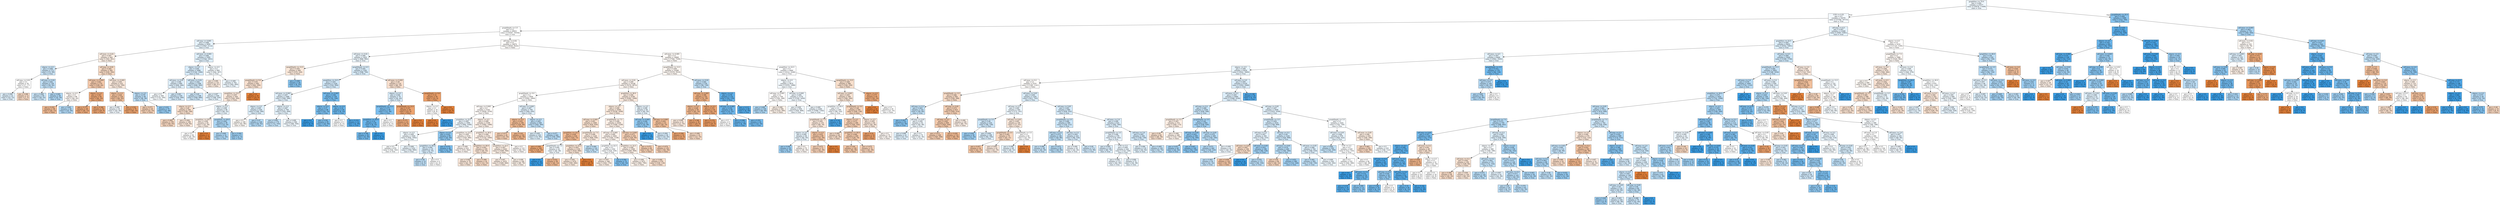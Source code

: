 digraph Tree {
node [shape=box, style="filled", color="black"] ;
0 [label="graphSize <= 75.0\ngini = 0.499\nsamples = 33577\nvalue = [16078, 17499]\nclass = True", fillcolor="#eff7fd"] ;
1 [label="CCR <= 0.55\ngini = 0.5\nsamples = 32479\nvalue = [15764, 16715]\nclass = True", fillcolor="#f4f9fe"] ;
0 -> 1 [labeldistance=2.5, labelangle=45, headlabel="True"] ;
2 [label="graphDepth <= 3.5\ngini = 0.5\nsamples = 20631\nvalue = [10297, 10334]\nclass = True", fillcolor="#feffff"] ;
1 -> 2 ;
3 [label="sdComp <= 0.065\ngini = 0.498\nsamples = 3959\nvalue = [1847, 2112]\nclass = True", fillcolor="#e6f3fc"] ;
2 -> 3 ;
4 [label="sdComm <= 0.02\ngini = 0.497\nsamples = 564\nvalue = [303, 261]\nclass = False", fillcolor="#fbeee4"] ;
3 -> 4 ;
5 [label="nbproc <= 4.5\ngini = 0.489\nsamples = 172\nvalue = [73, 99]\nclass = True", fillcolor="#cbe5f8"] ;
4 -> 5 ;
6 [label="sdComp <= 0.02\ngini = 0.5\nsamples = 34\nvalue = [17, 17]\nclass = False", fillcolor="#ffffff"] ;
5 -> 6 ;
7 [label="gini = 0.496\nsamples = 22\nvalue = [10, 12]\nclass = True", fillcolor="#deeffb"] ;
6 -> 7 ;
8 [label="gini = 0.486\nsamples = 12\nvalue = [7, 5]\nclass = False", fillcolor="#f8dbc6"] ;
6 -> 8 ;
9 [label="sdComp <= 0.02\ngini = 0.482\nsamples = 138\nvalue = [56, 82]\nclass = True", fillcolor="#c0e0f7"] ;
5 -> 9 ;
10 [label="gini = 0.488\nsamples = 90\nvalue = [38, 52]\nclass = True", fillcolor="#cae5f8"] ;
9 -> 10 ;
11 [label="gini = 0.469\nsamples = 48\nvalue = [18, 30]\nclass = True", fillcolor="#b0d8f5"] ;
9 -> 11 ;
12 [label="sdComp <= 0.02\ngini = 0.485\nsamples = 392\nvalue = [230, 162]\nclass = False", fillcolor="#f7dac4"] ;
4 -> 12 ;
13 [label="sdComm <= 0.065\ngini = 0.463\nsamples = 170\nvalue = [108, 62]\nclass = False", fillcolor="#f4c9ab"] ;
12 -> 13 ;
14 [label="nbproc <= 4.5\ngini = 0.5\nsamples = 86\nvalue = [44, 42]\nclass = False", fillcolor="#fef9f6"] ;
13 -> 14 ;
15 [label="gini = 0.432\nsamples = 38\nvalue = [26, 12]\nclass = False", fillcolor="#f1bb94"] ;
14 -> 15 ;
16 [label="gini = 0.469\nsamples = 48\nvalue = [18, 30]\nclass = True", fillcolor="#b0d8f5"] ;
14 -> 16 ;
17 [label="nbproc <= 4.5\ngini = 0.363\nsamples = 84\nvalue = [64, 20]\nclass = False", fillcolor="#eda877"] ;
13 -> 17 ;
18 [label="gini = 0.375\nsamples = 48\nvalue = [36, 12]\nclass = False", fillcolor="#eeab7b"] ;
17 -> 18 ;
19 [label="gini = 0.346\nsamples = 36\nvalue = [28, 8]\nclass = False", fillcolor="#eca572"] ;
17 -> 19 ;
20 [label="sdComm <= 0.065\ngini = 0.495\nsamples = 222\nvalue = [122, 100]\nclass = False", fillcolor="#fae8db"] ;
12 -> 20 ;
21 [label="nbproc <= 4.5\ngini = 0.444\nsamples = 126\nvalue = [84, 42]\nclass = False", fillcolor="#f2c09c"] ;
20 -> 21 ;
22 [label="gini = 0.499\nsamples = 50\nvalue = [24, 26]\nclass = True", fillcolor="#f0f7fd"] ;
21 -> 22 ;
23 [label="gini = 0.332\nsamples = 76\nvalue = [60, 16]\nclass = False", fillcolor="#eca36e"] ;
21 -> 23 ;
24 [label="nbproc <= 4.5\ngini = 0.478\nsamples = 96\nvalue = [38, 58]\nclass = True", fillcolor="#bbddf6"] ;
20 -> 24 ;
25 [label="gini = 0.473\nsamples = 26\nvalue = [16, 10]\nclass = False", fillcolor="#f5d0b5"] ;
24 -> 25 ;
26 [label="gini = 0.431\nsamples = 70\nvalue = [22, 48]\nclass = True", fillcolor="#94caf1"] ;
24 -> 26 ;
27 [label="sdComm <= 0.065\ngini = 0.496\nsamples = 3395\nvalue = [1544, 1851]\nclass = True", fillcolor="#deeffb"] ;
3 -> 27 ;
28 [label="nbproc <= 4.5\ngini = 0.494\nsamples = 2486\nvalue = [1102, 1384]\nclass = True", fillcolor="#d7ebfa"] ;
27 -> 28 ;
29 [label="sdComm <= 0.02\ngini = 0.496\nsamples = 890\nvalue = [406, 484]\nclass = True", fillcolor="#dfeffb"] ;
28 -> 29 ;
30 [label="gini = 0.5\nsamples = 360\nvalue = [176, 184]\nclass = True", fillcolor="#f6fbfe"] ;
29 -> 30 ;
31 [label="gini = 0.491\nsamples = 530\nvalue = [230, 300]\nclass = True", fillcolor="#d1e8f9"] ;
29 -> 31 ;
32 [label="sdComm <= 0.02\ngini = 0.492\nsamples = 1596\nvalue = [696, 900]\nclass = True", fillcolor="#d2e9f9"] ;
28 -> 32 ;
33 [label="gini = 0.49\nsamples = 1188\nvalue = [508, 680]\nclass = True", fillcolor="#cde6f8"] ;
32 -> 33 ;
34 [label="gini = 0.497\nsamples = 408\nvalue = [188, 220]\nclass = True", fillcolor="#e2f1fb"] ;
32 -> 34 ;
35 [label="nbproc <= 4.5\ngini = 0.5\nsamples = 909\nvalue = [442, 467]\nclass = True", fillcolor="#f4fafe"] ;
27 -> 35 ;
36 [label="gini = 0.496\nsamples = 147\nvalue = [80, 67]\nclass = False", fillcolor="#fbebdf"] ;
35 -> 36 ;
37 [label="gini = 0.499\nsamples = 762\nvalue = [362, 400]\nclass = True", fillcolor="#ecf6fd"] ;
35 -> 37 ;
38 [label="sdComp <= 0.02\ngini = 0.5\nsamples = 16672\nvalue = [8450, 8222]\nclass = False", fillcolor="#fefcfa"] ;
2 -> 38 ;
39 [label="sdComm <= 0.02\ngini = 0.499\nsamples = 1832\nvalue = [868, 964]\nclass = True", fillcolor="#ebf5fc"] ;
38 -> 39 ;
40 [label="graphDepth <= 13.5\ngini = 0.495\nsamples = 490\nvalue = [270, 220]\nclass = False", fillcolor="#fae8da"] ;
39 -> 40 ;
41 [label="graphDepth <= 9.0\ngini = 0.491\nsamples = 462\nvalue = [262, 200]\nclass = False", fillcolor="#f9e1d0"] ;
40 -> 41 ;
42 [label="graphSize <= 22.5\ngini = 0.495\nsamples = 444\nvalue = [244, 200]\nclass = False", fillcolor="#fae8db"] ;
41 -> 42 ;
43 [label="nbproc <= 4.5\ngini = 0.49\nsamples = 346\nvalue = [198, 148]\nclass = False", fillcolor="#f8dfcd"] ;
42 -> 43 ;
44 [label="gini = 0.482\nsamples = 158\nvalue = [94, 64]\nclass = False", fillcolor="#f7d7c0"] ;
43 -> 44 ;
45 [label="gini = 0.494\nsamples = 188\nvalue = [104, 84]\nclass = False", fillcolor="#fae7d9"] ;
43 -> 45 ;
46 [label="nbproc <= 4.5\ngini = 0.498\nsamples = 98\nvalue = [46, 52]\nclass = True", fillcolor="#e8f4fc"] ;
42 -> 46 ;
47 [label="graphSize <= 40.0\ngini = 0.498\nsamples = 60\nvalue = [32, 28]\nclass = False", fillcolor="#fcefe6"] ;
46 -> 47 ;
48 [label="gini = 0.5\nsamples = 56\nvalue = [28, 28]\nclass = False", fillcolor="#ffffff"] ;
47 -> 48 ;
49 [label="gini = 0.0\nsamples = 4\nvalue = [4, 0]\nclass = False", fillcolor="#e58139"] ;
47 -> 49 ;
50 [label="graphSize <= 40.0\ngini = 0.465\nsamples = 38\nvalue = [14, 24]\nclass = True", fillcolor="#acd6f4"] ;
46 -> 50 ;
51 [label="gini = 0.469\nsamples = 32\nvalue = [12, 20]\nclass = True", fillcolor="#b0d8f5"] ;
50 -> 51 ;
52 [label="gini = 0.444\nsamples = 6\nvalue = [2, 4]\nclass = True", fillcolor="#9ccef2"] ;
50 -> 52 ;
53 [label="gini = 0.0\nsamples = 18\nvalue = [18, 0]\nclass = False", fillcolor="#e58139"] ;
41 -> 53 ;
54 [label="gini = 0.408\nsamples = 28\nvalue = [8, 20]\nclass = True", fillcolor="#88c4ef"] ;
40 -> 54 ;
55 [label="graphDepth <= 6.5\ngini = 0.494\nsamples = 1342\nvalue = [598, 744]\nclass = True", fillcolor="#d8ecfa"] ;
39 -> 55 ;
56 [label="graphSize <= 22.5\ngini = 0.491\nsamples = 1226\nvalue = [532, 694]\nclass = True", fillcolor="#d1e8f9"] ;
55 -> 56 ;
57 [label="sdComm <= 0.065\ngini = 0.497\nsamples = 1088\nvalue = [500, 588]\nclass = True", fillcolor="#e1f0fb"] ;
56 -> 57 ;
58 [label="nbproc <= 4.5\ngini = 0.495\nsamples = 328\nvalue = [148, 180]\nclass = True", fillcolor="#dceefa"] ;
57 -> 58 ;
59 [label="gini = 0.5\nsamples = 180\nvalue = [92, 88]\nclass = False", fillcolor="#fefaf6"] ;
58 -> 59 ;
60 [label="gini = 0.47\nsamples = 148\nvalue = [56, 92]\nclass = True", fillcolor="#b2d9f5"] ;
58 -> 60 ;
61 [label="nbproc <= 4.5\ngini = 0.497\nsamples = 760\nvalue = [352, 408]\nclass = True", fillcolor="#e4f2fb"] ;
57 -> 61 ;
62 [label="gini = 0.483\nsamples = 176\nvalue = [72, 104]\nclass = True", fillcolor="#c2e1f7"] ;
61 -> 62 ;
63 [label="gini = 0.499\nsamples = 584\nvalue = [280, 304]\nclass = True", fillcolor="#eff7fd"] ;
61 -> 63 ;
64 [label="sdComm <= 0.065\ngini = 0.356\nsamples = 138\nvalue = [32, 106]\nclass = True", fillcolor="#75bbed"] ;
56 -> 64 ;
65 [label="nbproc <= 4.5\ngini = 0.37\nsamples = 98\nvalue = [24, 74]\nclass = True", fillcolor="#79bded"] ;
64 -> 65 ;
66 [label="gini = 0.0\nsamples = 8\nvalue = [0, 8]\nclass = True", fillcolor="#399de5"] ;
65 -> 66 ;
67 [label="gini = 0.391\nsamples = 90\nvalue = [24, 66]\nclass = True", fillcolor="#81c1ee"] ;
65 -> 67 ;
68 [label="nbproc <= 4.5\ngini = 0.32\nsamples = 40\nvalue = [8, 32]\nclass = True", fillcolor="#6ab6ec"] ;
64 -> 68 ;
69 [label="gini = 0.5\nsamples = 8\nvalue = [4, 4]\nclass = False", fillcolor="#ffffff"] ;
68 -> 69 ;
70 [label="gini = 0.219\nsamples = 32\nvalue = [4, 28]\nclass = True", fillcolor="#55abe9"] ;
68 -> 70 ;
71 [label="sdComm <= 0.065\ngini = 0.49\nsamples = 116\nvalue = [66, 50]\nclass = False", fillcolor="#f9e0cf"] ;
55 -> 71 ;
72 [label="nbproc <= 4.5\ngini = 0.494\nsamples = 76\nvalue = [34, 42]\nclass = True", fillcolor="#d9ecfa"] ;
71 -> 72 ;
73 [label="graphDepth <= 13.5\ngini = 0.375\nsamples = 48\nvalue = [12, 36]\nclass = True", fillcolor="#7bbeee"] ;
72 -> 73 ;
74 [label="graphSize <= 40.0\ngini = 0.32\nsamples = 40\nvalue = [8, 32]\nclass = True", fillcolor="#6ab6ec"] ;
73 -> 74 ;
75 [label="gini = 0.346\nsamples = 36\nvalue = [8, 28]\nclass = True", fillcolor="#72b9ec"] ;
74 -> 75 ;
76 [label="gini = 0.0\nsamples = 4\nvalue = [0, 4]\nclass = True", fillcolor="#399de5"] ;
74 -> 76 ;
77 [label="gini = 0.5\nsamples = 8\nvalue = [4, 4]\nclass = False", fillcolor="#ffffff"] ;
73 -> 77 ;
78 [label="graphDepth <= 12.5\ngini = 0.337\nsamples = 28\nvalue = [22, 6]\nclass = False", fillcolor="#eca36f"] ;
72 -> 78 ;
79 [label="gini = 0.375\nsamples = 24\nvalue = [18, 6]\nclass = False", fillcolor="#eeab7b"] ;
78 -> 79 ;
80 [label="gini = 0.0\nsamples = 4\nvalue = [4, 0]\nclass = False", fillcolor="#e58139"] ;
78 -> 80 ;
81 [label="graphDepth <= 9.0\ngini = 0.32\nsamples = 40\nvalue = [32, 8]\nclass = False", fillcolor="#eca06a"] ;
71 -> 81 ;
82 [label="nbproc <= 4.5\ngini = 0.5\nsamples = 16\nvalue = [8, 8]\nclass = False", fillcolor="#ffffff"] ;
81 -> 82 ;
83 [label="gini = 0.0\nsamples = 8\nvalue = [8, 0]\nclass = False", fillcolor="#e58139"] ;
82 -> 83 ;
84 [label="gini = 0.0\nsamples = 8\nvalue = [0, 8]\nclass = True", fillcolor="#399de5"] ;
82 -> 84 ;
85 [label="gini = 0.0\nsamples = 24\nvalue = [24, 0]\nclass = False", fillcolor="#e58139"] ;
81 -> 85 ;
86 [label="sdComm <= 0.065\ngini = 0.5\nsamples = 14840\nvalue = [7582, 7258]\nclass = False", fillcolor="#fefaf7"] ;
38 -> 86 ;
87 [label="graphDepth <= 13.5\ngini = 0.499\nsamples = 10380\nvalue = [5370, 5010]\nclass = False", fillcolor="#fdf7f2"] ;
86 -> 87 ;
88 [label="sdComm <= 0.02\ngini = 0.499\nsamples = 10146\nvalue = [5274, 4872]\nclass = False", fillcolor="#fdf5f0"] ;
87 -> 88 ;
89 [label="graphDepth <= 9.0\ngini = 0.5\nsamples = 5956\nvalue = [2992, 2964]\nclass = False", fillcolor="#fffefd"] ;
88 -> 89 ;
90 [label="sdComp <= 0.065\ngini = 0.5\nsamples = 5162\nvalue = [2628, 2534]\nclass = False", fillcolor="#fefaf8"] ;
89 -> 90 ;
91 [label="graphSize <= 22.5\ngini = 0.499\nsamples = 1994\nvalue = [946, 1048]\nclass = True", fillcolor="#ecf5fc"] ;
90 -> 91 ;
92 [label="nbproc <= 4.5\ngini = 0.499\nsamples = 1928\nvalue = [926, 1002]\nclass = True", fillcolor="#f0f8fd"] ;
91 -> 92 ;
93 [label="gini = 0.5\nsamples = 676\nvalue = [334, 342]\nclass = True", fillcolor="#fafdfe"] ;
92 -> 93 ;
94 [label="gini = 0.499\nsamples = 1252\nvalue = [592, 660]\nclass = True", fillcolor="#ebf5fc"] ;
92 -> 94 ;
95 [label="nbproc <= 4.5\ngini = 0.422\nsamples = 66\nvalue = [20, 46]\nclass = True", fillcolor="#8fc8f0"] ;
91 -> 95 ;
96 [label="graphSize <= 40.0\ngini = 0.494\nsamples = 18\nvalue = [8, 10]\nclass = True", fillcolor="#d7ebfa"] ;
95 -> 96 ;
97 [label="gini = 0.48\nsamples = 10\nvalue = [4, 6]\nclass = True", fillcolor="#bddef6"] ;
96 -> 97 ;
98 [label="gini = 0.5\nsamples = 8\nvalue = [4, 4]\nclass = False", fillcolor="#ffffff"] ;
96 -> 98 ;
99 [label="gini = 0.375\nsamples = 48\nvalue = [12, 36]\nclass = True", fillcolor="#7bbeee"] ;
95 -> 99 ;
100 [label="nbproc <= 4.5\ngini = 0.498\nsamples = 3168\nvalue = [1682, 1486]\nclass = False", fillcolor="#fcf0e8"] ;
90 -> 100 ;
101 [label="graphSize <= 22.5\ngini = 0.499\nsamples = 1016\nvalue = [530, 486]\nclass = False", fillcolor="#fdf5ef"] ;
100 -> 101 ;
102 [label="gini = 0.499\nsamples = 916\nvalue = [474, 442]\nclass = False", fillcolor="#fdf6f2"] ;
101 -> 102 ;
103 [label="graphSize <= 40.0\ngini = 0.493\nsamples = 100\nvalue = [56, 44]\nclass = False", fillcolor="#f9e4d5"] ;
101 -> 103 ;
104 [label="gini = 0.494\nsamples = 76\nvalue = [42, 34]\nclass = False", fillcolor="#fae7d9"] ;
103 -> 104 ;
105 [label="gini = 0.486\nsamples = 24\nvalue = [14, 10]\nclass = False", fillcolor="#f8dbc6"] ;
103 -> 105 ;
106 [label="graphSize <= 40.0\ngini = 0.498\nsamples = 2152\nvalue = [1152, 1000]\nclass = False", fillcolor="#fceee5"] ;
100 -> 106 ;
107 [label="graphSize <= 22.5\ngini = 0.497\nsamples = 2042\nvalue = [1096, 946]\nclass = False", fillcolor="#fbeee4"] ;
106 -> 107 ;
108 [label="gini = 0.497\nsamples = 1876\nvalue = [1008, 868]\nclass = False", fillcolor="#fbeee4"] ;
107 -> 108 ;
109 [label="gini = 0.498\nsamples = 166\nvalue = [88, 78]\nclass = False", fillcolor="#fcf1e8"] ;
107 -> 109 ;
110 [label="gini = 0.5\nsamples = 110\nvalue = [56, 54]\nclass = False", fillcolor="#fefaf8"] ;
106 -> 110 ;
111 [label="sdComp <= 0.065\ngini = 0.497\nsamples = 794\nvalue = [364, 430]\nclass = True", fillcolor="#e1f0fb"] ;
89 -> 111 ;
112 [label="nbproc <= 4.5\ngini = 0.432\nsamples = 146\nvalue = [100, 46]\nclass = False", fillcolor="#f1bb94"] ;
111 -> 112 ;
113 [label="gini = 0.473\nsamples = 26\nvalue = [16, 10]\nclass = False", fillcolor="#f5d0b5"] ;
112 -> 113 ;
114 [label="gini = 0.42\nsamples = 120\nvalue = [84, 36]\nclass = False", fillcolor="#f0b78e"] ;
112 -> 114 ;
115 [label="nbproc <= 4.5\ngini = 0.483\nsamples = 648\nvalue = [264, 384]\nclass = True", fillcolor="#c1e0f7"] ;
111 -> 115 ;
116 [label="gini = 0.495\nsamples = 164\nvalue = [74, 90]\nclass = True", fillcolor="#dceefa"] ;
115 -> 116 ;
117 [label="gini = 0.477\nsamples = 484\nvalue = [190, 294]\nclass = True", fillcolor="#b9dcf6"] ;
115 -> 117 ;
118 [label="graphSize <= 40.0\ngini = 0.496\nsamples = 4190\nvalue = [2282, 1908]\nclass = False", fillcolor="#fbeadf"] ;
88 -> 118 ;
119 [label="nbproc <= 4.5\ngini = 0.496\nsamples = 4096\nvalue = [2238, 1858]\nclass = False", fillcolor="#fbeadd"] ;
118 -> 119 ;
120 [label="sdComp <= 0.065\ngini = 0.491\nsamples = 1460\nvalue = [830, 630]\nclass = False", fillcolor="#f9e1cf"] ;
119 -> 120 ;
121 [label="graphSize <= 22.5\ngini = 0.426\nsamples = 234\nvalue = [162, 72]\nclass = False", fillcolor="#f1b991"] ;
120 -> 121 ;
122 [label="gini = 0.369\nsamples = 180\nvalue = [136, 44]\nclass = False", fillcolor="#edaa79"] ;
121 -> 122 ;
123 [label="graphDepth <= 7.5\ngini = 0.499\nsamples = 54\nvalue = [26, 28]\nclass = True", fillcolor="#f1f8fd"] ;
121 -> 123 ;
124 [label="gini = 0.0\nsamples = 16\nvalue = [0, 16]\nclass = True", fillcolor="#399de5"] ;
123 -> 124 ;
125 [label="gini = 0.432\nsamples = 38\nvalue = [26, 12]\nclass = False", fillcolor="#f1bb94"] ;
123 -> 125 ;
126 [label="graphDepth <= 7.5\ngini = 0.496\nsamples = 1226\nvalue = [668, 558]\nclass = False", fillcolor="#fbeade"] ;
120 -> 126 ;
127 [label="graphSize <= 22.5\ngini = 0.493\nsamples = 1104\nvalue = [618, 486]\nclass = False", fillcolor="#f9e4d5"] ;
126 -> 127 ;
128 [label="gini = 0.495\nsamples = 1076\nvalue = [590, 486]\nclass = False", fillcolor="#fae9dc"] ;
127 -> 128 ;
129 [label="gini = 0.0\nsamples = 28\nvalue = [28, 0]\nclass = False", fillcolor="#e58139"] ;
127 -> 129 ;
130 [label="gini = 0.484\nsamples = 122\nvalue = [50, 72]\nclass = True", fillcolor="#c2e1f7"] ;
126 -> 130 ;
131 [label="graphDepth <= 7.5\ngini = 0.498\nsamples = 2636\nvalue = [1408, 1228]\nclass = False", fillcolor="#fcefe6"] ;
119 -> 131 ;
132 [label="sdComp <= 0.065\ngini = 0.499\nsamples = 2402\nvalue = [1264, 1138]\nclass = False", fillcolor="#fcf2eb"] ;
131 -> 132 ;
133 [label="graphSize <= 22.5\ngini = 0.5\nsamples = 454\nvalue = [224, 230]\nclass = True", fillcolor="#fafcfe"] ;
132 -> 133 ;
134 [label="gini = 0.497\nsamples = 380\nvalue = [204, 176]\nclass = False", fillcolor="#fbeee4"] ;
133 -> 134 ;
135 [label="gini = 0.394\nsamples = 74\nvalue = [20, 54]\nclass = True", fillcolor="#82c1ef"] ;
133 -> 135 ;
136 [label="graphSize <= 22.5\ngini = 0.498\nsamples = 1948\nvalue = [1040, 908]\nclass = False", fillcolor="#fcefe6"] ;
132 -> 136 ;
137 [label="gini = 0.498\nsamples = 1672\nvalue = [882, 790]\nclass = False", fillcolor="#fcf2ea"] ;
136 -> 137 ;
138 [label="gini = 0.489\nsamples = 276\nvalue = [158, 118]\nclass = False", fillcolor="#f8dfcd"] ;
136 -> 138 ;
139 [label="sdComp <= 0.065\ngini = 0.473\nsamples = 234\nvalue = [144, 90]\nclass = False", fillcolor="#f5d0b5"] ;
131 -> 139 ;
140 [label="gini = 0.472\nsamples = 84\nvalue = [52, 32]\nclass = False", fillcolor="#f5cfb3"] ;
139 -> 140 ;
141 [label="gini = 0.474\nsamples = 150\nvalue = [92, 58]\nclass = False", fillcolor="#f5d0b6"] ;
139 -> 141 ;
142 [label="nbproc <= 4.5\ngini = 0.498\nsamples = 94\nvalue = [44, 50]\nclass = True", fillcolor="#e7f3fc"] ;
118 -> 142 ;
143 [label="sdComp <= 0.065\ngini = 0.426\nsamples = 52\nvalue = [16, 36]\nclass = True", fillcolor="#91c9f1"] ;
142 -> 143 ;
144 [label="gini = 0.0\nsamples = 16\nvalue = [0, 16]\nclass = True", fillcolor="#399de5"] ;
143 -> 144 ;
145 [label="gini = 0.494\nsamples = 36\nvalue = [16, 20]\nclass = True", fillcolor="#d7ebfa"] ;
143 -> 145 ;
146 [label="sdComp <= 0.065\ngini = 0.444\nsamples = 42\nvalue = [28, 14]\nclass = False", fillcolor="#f2c09c"] ;
142 -> 146 ;
147 [label="gini = 0.346\nsamples = 18\nvalue = [14, 4]\nclass = False", fillcolor="#eca572"] ;
146 -> 147 ;
148 [label="gini = 0.486\nsamples = 24\nvalue = [14, 10]\nclass = False", fillcolor="#f8dbc6"] ;
146 -> 148 ;
149 [label="sdComm <= 0.02\ngini = 0.484\nsamples = 234\nvalue = [96, 138]\nclass = True", fillcolor="#c3e1f7"] ;
87 -> 149 ;
150 [label="sdComp <= 0.065\ngini = 0.398\nsamples = 102\nvalue = [74, 28]\nclass = False", fillcolor="#efb184"] ;
149 -> 150 ;
151 [label="nbproc <= 4.5\ngini = 0.428\nsamples = 58\nvalue = [40, 18]\nclass = False", fillcolor="#f1ba92"] ;
150 -> 151 ;
152 [label="gini = 0.496\nsamples = 22\nvalue = [12, 10]\nclass = False", fillcolor="#fbeade"] ;
151 -> 152 ;
153 [label="gini = 0.346\nsamples = 36\nvalue = [28, 8]\nclass = False", fillcolor="#eca572"] ;
151 -> 153 ;
154 [label="nbproc <= 4.5\ngini = 0.351\nsamples = 44\nvalue = [34, 10]\nclass = False", fillcolor="#eda673"] ;
150 -> 154 ;
155 [label="gini = 0.278\nsamples = 36\nvalue = [30, 6]\nclass = False", fillcolor="#ea9a61"] ;
154 -> 155 ;
156 [label="gini = 0.5\nsamples = 8\nvalue = [4, 4]\nclass = False", fillcolor="#ffffff"] ;
154 -> 156 ;
157 [label="nbproc <= 4.5\ngini = 0.278\nsamples = 132\nvalue = [22, 110]\nclass = True", fillcolor="#61b1ea"] ;
149 -> 157 ;
158 [label="sdComp <= 0.065\ngini = 0.334\nsamples = 66\nvalue = [14, 52]\nclass = True", fillcolor="#6eb7ec"] ;
157 -> 158 ;
159 [label="gini = 0.298\nsamples = 22\nvalue = [4, 18]\nclass = True", fillcolor="#65b3eb"] ;
158 -> 159 ;
160 [label="gini = 0.351\nsamples = 44\nvalue = [10, 34]\nclass = True", fillcolor="#73baed"] ;
158 -> 160 ;
161 [label="gini = 0.213\nsamples = 66\nvalue = [8, 58]\nclass = True", fillcolor="#54abe9"] ;
157 -> 161 ;
162 [label="graphSize <= 22.5\ngini = 0.5\nsamples = 4460\nvalue = [2212, 2248]\nclass = True", fillcolor="#fcfdff"] ;
86 -> 162 ;
163 [label="nbproc <= 4.5\ngini = 0.5\nsamples = 3874\nvalue = [1876, 1998]\nclass = True", fillcolor="#f3f9fd"] ;
162 -> 163 ;
164 [label="sdComp <= 0.065\ngini = 0.5\nsamples = 704\nvalue = [356, 348]\nclass = False", fillcolor="#fefcfb"] ;
163 -> 164 ;
165 [label="gini = 0.466\nsamples = 108\nvalue = [40, 68]\nclass = True", fillcolor="#add7f4"] ;
164 -> 165 ;
166 [label="gini = 0.498\nsamples = 596\nvalue = [316, 280]\nclass = False", fillcolor="#fcf1e8"] ;
164 -> 166 ;
167 [label="sdComp <= 0.065\ngini = 0.499\nsamples = 3170\nvalue = [1520, 1650]\nclass = True", fillcolor="#eff7fd"] ;
163 -> 167 ;
168 [label="gini = 0.499\nsamples = 904\nvalue = [436, 468]\nclass = True", fillcolor="#f1f8fd"] ;
167 -> 168 ;
169 [label="gini = 0.499\nsamples = 2266\nvalue = [1084, 1182]\nclass = True", fillcolor="#eff7fd"] ;
167 -> 169 ;
170 [label="graphDepth <= 13.5\ngini = 0.489\nsamples = 586\nvalue = [336, 250]\nclass = False", fillcolor="#f8dfcc"] ;
162 -> 170 ;
171 [label="sdComp <= 0.065\ngini = 0.493\nsamples = 546\nvalue = [306, 240]\nclass = False", fillcolor="#f9e4d4"] ;
170 -> 171 ;
172 [label="graphSize <= 40.0\ngini = 0.5\nsamples = 200\nvalue = [98, 102]\nclass = True", fillcolor="#f7fbfe"] ;
171 -> 172 ;
173 [label="graphDepth <= 7.5\ngini = 0.495\nsamples = 174\nvalue = [96, 78]\nclass = False", fillcolor="#fae7da"] ;
172 -> 173 ;
174 [label="nbproc <= 4.5\ngini = 0.498\nsamples = 94\nvalue = [44, 50]\nclass = True", fillcolor="#e7f3fc"] ;
173 -> 174 ;
175 [label="gini = 0.444\nsamples = 24\nvalue = [8, 16]\nclass = True", fillcolor="#9ccef2"] ;
174 -> 175 ;
176 [label="gini = 0.5\nsamples = 70\nvalue = [36, 34]\nclass = False", fillcolor="#fef8f4"] ;
174 -> 176 ;
177 [label="nbproc <= 4.5\ngini = 0.455\nsamples = 80\nvalue = [52, 28]\nclass = False", fillcolor="#f3c5a4"] ;
173 -> 177 ;
178 [label="gini = 0.475\nsamples = 72\nvalue = [44, 28]\nclass = False", fillcolor="#f6d1b7"] ;
177 -> 178 ;
179 [label="gini = 0.0\nsamples = 8\nvalue = [8, 0]\nclass = False", fillcolor="#e58139"] ;
177 -> 179 ;
180 [label="gini = 0.142\nsamples = 26\nvalue = [2, 24]\nclass = True", fillcolor="#49a5e7"] ;
172 -> 180 ;
181 [label="graphDepth <= 9.0\ngini = 0.48\nsamples = 346\nvalue = [208, 138]\nclass = False", fillcolor="#f6d5bc"] ;
171 -> 181 ;
182 [label="nbproc <= 4.5\ngini = 0.473\nsamples = 266\nvalue = [164, 102]\nclass = False", fillcolor="#f5cfb4"] ;
181 -> 182 ;
183 [label="gini = 0.489\nsamples = 66\nvalue = [38, 28]\nclass = False", fillcolor="#f8decb"] ;
182 -> 183 ;
184 [label="graphSize <= 40.0\ngini = 0.466\nsamples = 200\nvalue = [126, 74]\nclass = False", fillcolor="#f4cbad"] ;
182 -> 184 ;
185 [label="gini = 0.46\nsamples = 128\nvalue = [82, 46]\nclass = False", fillcolor="#f4c8a8"] ;
184 -> 185 ;
186 [label="gini = 0.475\nsamples = 72\nvalue = [44, 28]\nclass = False", fillcolor="#f6d1b7"] ;
184 -> 186 ;
187 [label="nbproc <= 4.5\ngini = 0.495\nsamples = 80\nvalue = [44, 36]\nclass = False", fillcolor="#fae8db"] ;
181 -> 187 ;
188 [label="gini = 0.32\nsamples = 10\nvalue = [8, 2]\nclass = False", fillcolor="#eca06a"] ;
187 -> 188 ;
189 [label="gini = 0.5\nsamples = 70\nvalue = [36, 34]\nclass = False", fillcolor="#fef8f4"] ;
187 -> 189 ;
190 [label="nbproc <= 4.5\ngini = 0.375\nsamples = 40\nvalue = [30, 10]\nclass = False", fillcolor="#eeab7b"] ;
170 -> 190 ;
191 [label="gini = 0.0\nsamples = 20\nvalue = [20, 0]\nclass = False", fillcolor="#e58139"] ;
190 -> 191 ;
192 [label="gini = 0.5\nsamples = 20\nvalue = [10, 10]\nclass = False", fillcolor="#ffffff"] ;
190 -> 192 ;
193 [label="sdComp <= 6.5\ngini = 0.497\nsamples = 11848\nvalue = [5467, 6381]\nclass = True", fillcolor="#e3f1fb"] ;
1 -> 193 ;
194 [label="graphSize <= 22.5\ngini = 0.495\nsamples = 9632\nvalue = [4351, 5281]\nclass = True", fillcolor="#dceefa"] ;
193 -> 194 ;
195 [label="sdComm <= 6.5\ngini = 0.497\nsamples = 6606\nvalue = [3061, 3545]\nclass = True", fillcolor="#e4f2fb"] ;
194 -> 195 ;
196 [label="nbproc <= 4.5\ngini = 0.498\nsamples = 6430\nvalue = [3021, 3409]\nclass = True", fillcolor="#e8f4fc"] ;
195 -> 196 ;
197 [label="sdComm <= 0.2\ngini = 0.5\nsamples = 2310\nvalue = [1169, 1141]\nclass = False", fillcolor="#fefcfa"] ;
196 -> 197 ;
198 [label="graphDepth <= 3.5\ngini = 0.486\nsamples = 956\nvalue = [558, 398]\nclass = False", fillcolor="#f8dbc6"] ;
197 -> 198 ;
199 [label="sdComp <= 0.2\ngini = 0.483\nsamples = 142\nvalue = [58, 84]\nclass = True", fillcolor="#c2e1f7"] ;
198 -> 199 ;
200 [label="gini = 0.403\nsamples = 50\nvalue = [14, 36]\nclass = True", fillcolor="#86c3ef"] ;
199 -> 200 ;
201 [label="sdComp <= 0.65\ngini = 0.499\nsamples = 92\nvalue = [44, 48]\nclass = True", fillcolor="#eff7fd"] ;
199 -> 201 ;
202 [label="gini = 0.496\nsamples = 22\nvalue = [10, 12]\nclass = True", fillcolor="#deeffb"] ;
201 -> 202 ;
203 [label="gini = 0.5\nsamples = 70\nvalue = [34, 36]\nclass = True", fillcolor="#f4fafe"] ;
201 -> 203 ;
204 [label="sdComp <= 0.65\ngini = 0.474\nsamples = 814\nvalue = [500, 314]\nclass = False", fillcolor="#f5d0b5"] ;
198 -> 204 ;
205 [label="sdComp <= 0.2\ngini = 0.465\nsamples = 664\nvalue = [420, 244]\nclass = False", fillcolor="#f4caac"] ;
204 -> 205 ;
206 [label="gini = 0.471\nsamples = 548\nvalue = [340, 208]\nclass = False", fillcolor="#f5ceb2"] ;
205 -> 206 ;
207 [label="gini = 0.428\nsamples = 116\nvalue = [80, 36]\nclass = False", fillcolor="#f1ba92"] ;
205 -> 207 ;
208 [label="gini = 0.498\nsamples = 150\nvalue = [80, 70]\nclass = False", fillcolor="#fcefe6"] ;
204 -> 208 ;
209 [label="sdComm <= 0.65\ngini = 0.495\nsamples = 1354\nvalue = [611, 743]\nclass = True", fillcolor="#dceefa"] ;
197 -> 209 ;
210 [label="sdComp <= 0.2\ngini = 0.499\nsamples = 364\nvalue = [173, 191]\nclass = True", fillcolor="#ecf6fd"] ;
209 -> 210 ;
211 [label="graphDepth <= 3.5\ngini = 0.49\nsamples = 224\nvalue = [96, 128]\nclass = True", fillcolor="#cee6f8"] ;
210 -> 211 ;
212 [label="gini = 0.444\nsamples = 36\nvalue = [12, 24]\nclass = True", fillcolor="#9ccef2"] ;
211 -> 212 ;
213 [label="gini = 0.494\nsamples = 188\nvalue = [84, 104]\nclass = True", fillcolor="#d9ecfa"] ;
211 -> 213 ;
214 [label="sdComp <= 0.65\ngini = 0.495\nsamples = 140\nvalue = [77, 63]\nclass = False", fillcolor="#fae8db"] ;
210 -> 214 ;
215 [label="graphDepth <= 3.5\ngini = 0.483\nsamples = 76\nvalue = [45, 31]\nclass = False", fillcolor="#f7d8c1"] ;
214 -> 215 ;
216 [label="gini = 0.457\nsamples = 34\nvalue = [22, 12]\nclass = False", fillcolor="#f3c6a5"] ;
215 -> 216 ;
217 [label="gini = 0.495\nsamples = 42\nvalue = [23, 19]\nclass = False", fillcolor="#fae9dd"] ;
215 -> 217 ;
218 [label="graphDepth <= 3.5\ngini = 0.5\nsamples = 64\nvalue = [32, 32]\nclass = False", fillcolor="#ffffff"] ;
214 -> 218 ;
219 [label="gini = 0.498\nsamples = 60\nvalue = [28, 32]\nclass = True", fillcolor="#e6f3fc"] ;
218 -> 219 ;
220 [label="gini = 0.0\nsamples = 4\nvalue = [4, 0]\nclass = False", fillcolor="#e58139"] ;
218 -> 220 ;
221 [label="sdComp <= 0.65\ngini = 0.493\nsamples = 990\nvalue = [438, 552]\nclass = True", fillcolor="#d6ebfa"] ;
209 -> 221 ;
222 [label="graphDepth <= 3.5\ngini = 0.488\nsamples = 368\nvalue = [156, 212]\nclass = True", fillcolor="#cbe5f8"] ;
221 -> 222 ;
223 [label="sdComp <= 0.2\ngini = 0.479\nsamples = 146\nvalue = [58, 88]\nclass = True", fillcolor="#bcdef6"] ;
222 -> 223 ;
224 [label="gini = 0.486\nsamples = 48\nvalue = [20, 28]\nclass = True", fillcolor="#c6e3f8"] ;
223 -> 224 ;
225 [label="gini = 0.475\nsamples = 98\nvalue = [38, 60]\nclass = True", fillcolor="#b6dbf5"] ;
223 -> 225 ;
226 [label="sdComp <= 0.2\ngini = 0.493\nsamples = 222\nvalue = [98, 124]\nclass = True", fillcolor="#d5eafa"] ;
222 -> 226 ;
227 [label="gini = 0.499\nsamples = 50\nvalue = [24, 26]\nclass = True", fillcolor="#f0f7fd"] ;
226 -> 227 ;
228 [label="gini = 0.49\nsamples = 172\nvalue = [74, 98]\nclass = True", fillcolor="#cfe7f9"] ;
226 -> 228 ;
229 [label="sdComm <= 2.0\ngini = 0.496\nsamples = 622\nvalue = [282, 340]\nclass = True", fillcolor="#ddeefb"] ;
221 -> 229 ;
230 [label="graphDepth <= 3.5\ngini = 0.498\nsamples = 378\nvalue = [176, 202]\nclass = True", fillcolor="#e6f2fc"] ;
229 -> 230 ;
231 [label="gini = 0.495\nsamples = 134\nvalue = [60, 74]\nclass = True", fillcolor="#daecfa"] ;
230 -> 231 ;
232 [label="CCR <= 5.5\ngini = 0.499\nsamples = 244\nvalue = [116, 128]\nclass = True", fillcolor="#ecf6fd"] ;
230 -> 232 ;
233 [label="gini = 0.499\nsamples = 172\nvalue = [82, 90]\nclass = True", fillcolor="#edf6fd"] ;
232 -> 233 ;
234 [label="gini = 0.498\nsamples = 72\nvalue = [34, 38]\nclass = True", fillcolor="#eaf5fc"] ;
232 -> 234 ;
235 [label="sdComp <= 2.0\ngini = 0.491\nsamples = 244\nvalue = [106, 138]\nclass = True", fillcolor="#d1e8f9"] ;
229 -> 235 ;
236 [label="gini = 0.496\nsamples = 118\nvalue = [54, 64]\nclass = True", fillcolor="#e0f0fb"] ;
235 -> 236 ;
237 [label="gini = 0.485\nsamples = 126\nvalue = [52, 74]\nclass = True", fillcolor="#c4e2f7"] ;
235 -> 237 ;
238 [label="sdComp <= 2.0\ngini = 0.495\nsamples = 4120\nvalue = [1852, 2268]\nclass = True", fillcolor="#dbedfa"] ;
196 -> 238 ;
239 [label="sdComm <= 0.2\ngini = 0.495\nsamples = 4084\nvalue = [1848, 2236]\nclass = True", fillcolor="#ddeefa"] ;
238 -> 239 ;
240 [label="sdComp <= 0.2\ngini = 0.488\nsamples = 1036\nvalue = [438, 598]\nclass = True", fillcolor="#cae5f8"] ;
239 -> 240 ;
241 [label="graphDepth <= 3.5\ngini = 0.497\nsamples = 372\nvalue = [200, 172]\nclass = False", fillcolor="#fbede3"] ;
240 -> 241 ;
242 [label="gini = 0.49\nsamples = 84\nvalue = [48, 36]\nclass = False", fillcolor="#f8e0ce"] ;
241 -> 242 ;
243 [label="gini = 0.498\nsamples = 288\nvalue = [152, 136]\nclass = False", fillcolor="#fcf2ea"] ;
241 -> 243 ;
244 [label="graphDepth <= 3.5\ngini = 0.46\nsamples = 664\nvalue = [238, 426]\nclass = True", fillcolor="#a8d4f4"] ;
240 -> 244 ;
245 [label="sdComp <= 0.65\ngini = 0.422\nsamples = 258\nvalue = [78, 180]\nclass = True", fillcolor="#8fc7f0"] ;
244 -> 245 ;
246 [label="gini = 0.457\nsamples = 68\nvalue = [24, 44]\nclass = True", fillcolor="#a5d2f3"] ;
245 -> 246 ;
247 [label="gini = 0.407\nsamples = 190\nvalue = [54, 136]\nclass = True", fillcolor="#88c4ef"] ;
245 -> 247 ;
248 [label="sdComp <= 0.65\ngini = 0.478\nsamples = 406\nvalue = [160, 246]\nclass = True", fillcolor="#baddf6"] ;
244 -> 248 ;
249 [label="gini = 0.473\nsamples = 364\nvalue = [140, 224]\nclass = True", fillcolor="#b5daf5"] ;
248 -> 249 ;
250 [label="gini = 0.499\nsamples = 42\nvalue = [20, 22]\nclass = True", fillcolor="#edf6fd"] ;
248 -> 250 ;
251 [label="sdComp <= 0.65\ngini = 0.497\nsamples = 3048\nvalue = [1410, 1638]\nclass = True", fillcolor="#e3f1fb"] ;
239 -> 251 ;
252 [label="graphDepth <= 3.5\ngini = 0.492\nsamples = 1616\nvalue = [708, 908]\nclass = True", fillcolor="#d3e9f9"] ;
251 -> 252 ;
253 [label="sdComp <= 0.2\ngini = 0.497\nsamples = 392\nvalue = [182, 210]\nclass = True", fillcolor="#e5f2fc"] ;
252 -> 253 ;
254 [label="sdComm <= 0.65\ngini = 0.487\nsamples = 196\nvalue = [114, 82]\nclass = False", fillcolor="#f8dcc7"] ;
253 -> 254 ;
255 [label="gini = 0.483\nsamples = 54\nvalue = [22, 32]\nclass = True", fillcolor="#c1e0f7"] ;
254 -> 255 ;
256 [label="gini = 0.456\nsamples = 142\nvalue = [92, 50]\nclass = False", fillcolor="#f3c5a5"] ;
254 -> 256 ;
257 [label="sdComm <= 0.65\ngini = 0.453\nsamples = 196\nvalue = [68, 128]\nclass = True", fillcolor="#a2d1f3"] ;
253 -> 257 ;
258 [label="gini = 0.0\nsamples = 24\nvalue = [0, 24]\nclass = True", fillcolor="#399de5"] ;
257 -> 258 ;
259 [label="gini = 0.478\nsamples = 172\nvalue = [68, 104]\nclass = True", fillcolor="#baddf6"] ;
257 -> 259 ;
260 [label="sdComp <= 0.2\ngini = 0.49\nsamples = 1224\nvalue = [526, 698]\nclass = True", fillcolor="#cee7f9"] ;
252 -> 260 ;
261 [label="sdComm <= 0.65\ngini = 0.476\nsamples = 460\nvalue = [180, 280]\nclass = True", fillcolor="#b8dcf6"] ;
260 -> 261 ;
262 [label="gini = 0.48\nsamples = 80\nvalue = [48, 32]\nclass = False", fillcolor="#f6d5bd"] ;
261 -> 262 ;
263 [label="gini = 0.453\nsamples = 380\nvalue = [132, 248]\nclass = True", fillcolor="#a2d1f3"] ;
261 -> 263 ;
264 [label="sdComm <= 0.65\ngini = 0.496\nsamples = 764\nvalue = [346, 418]\nclass = True", fillcolor="#ddeefb"] ;
260 -> 264 ;
265 [label="gini = 0.482\nsamples = 262\nvalue = [106, 156]\nclass = True", fillcolor="#c0e0f7"] ;
264 -> 265 ;
266 [label="gini = 0.499\nsamples = 502\nvalue = [240, 262]\nclass = True", fillcolor="#eef7fd"] ;
264 -> 266 ;
267 [label="graphDepth <= 3.5\ngini = 0.5\nsamples = 1432\nvalue = [702, 730]\nclass = True", fillcolor="#f7fbfe"] ;
251 -> 267 ;
268 [label="sdComm <= 0.65\ngini = 0.498\nsamples = 978\nvalue = [456, 522]\nclass = True", fillcolor="#e6f3fc"] ;
267 -> 268 ;
269 [label="gini = 0.484\nsamples = 350\nvalue = [144, 206]\nclass = True", fillcolor="#c3e2f7"] ;
268 -> 269 ;
270 [label="CCR <= 5.5\ngini = 0.5\nsamples = 628\nvalue = [312, 316]\nclass = True", fillcolor="#fcfeff"] ;
268 -> 270 ;
271 [label="gini = 0.5\nsamples = 532\nvalue = [264, 268]\nclass = True", fillcolor="#fcfeff"] ;
270 -> 271 ;
272 [label="gini = 0.5\nsamples = 96\nvalue = [48, 48]\nclass = False", fillcolor="#ffffff"] ;
270 -> 272 ;
273 [label="sdComm <= 0.65\ngini = 0.496\nsamples = 454\nvalue = [246, 208]\nclass = False", fillcolor="#fbece0"] ;
267 -> 273 ;
274 [label="gini = 0.483\nsamples = 236\nvalue = [140, 96]\nclass = False", fillcolor="#f7d7c1"] ;
273 -> 274 ;
275 [label="gini = 0.5\nsamples = 218\nvalue = [106, 112]\nclass = True", fillcolor="#f4fafe"] ;
273 -> 275 ;
276 [label="gini = 0.198\nsamples = 36\nvalue = [4, 32]\nclass = True", fillcolor="#52a9e8"] ;
238 -> 276 ;
277 [label="graphDepth <= 3.5\ngini = 0.351\nsamples = 176\nvalue = [40, 136]\nclass = True", fillcolor="#73baed"] ;
195 -> 277 ;
278 [label="sdComp <= 2.0\ngini = 0.473\nsamples = 104\nvalue = [40, 64]\nclass = True", fillcolor="#b5daf5"] ;
277 -> 278 ;
279 [label="gini = 0.469\nsamples = 96\nvalue = [36, 60]\nclass = True", fillcolor="#b0d8f5"] ;
278 -> 279 ;
280 [label="gini = 0.5\nsamples = 8\nvalue = [4, 4]\nclass = False", fillcolor="#ffffff"] ;
278 -> 280 ;
281 [label="gini = 0.0\nsamples = 72\nvalue = [0, 72]\nclass = True", fillcolor="#399de5"] ;
277 -> 281 ;
282 [label="sdComm <= 6.5\ngini = 0.489\nsamples = 3026\nvalue = [1290, 1736]\nclass = True", fillcolor="#cce6f8"] ;
194 -> 282 ;
283 [label="graphDepth <= 13.5\ngini = 0.486\nsamples = 2802\nvalue = [1168, 1634]\nclass = True", fillcolor="#c7e3f8"] ;
282 -> 283 ;
284 [label="sdComm <= 2.0\ngini = 0.476\nsamples = 1844\nvalue = [722, 1122]\nclass = True", fillcolor="#b8dcf6"] ;
283 -> 284 ;
285 [label="graphSize <= 40.0\ngini = 0.479\nsamples = 1820\nvalue = [722, 1098]\nclass = True", fillcolor="#bbddf6"] ;
284 -> 285 ;
286 [label="sdComm <= 0.65\ngini = 0.482\nsamples = 1512\nvalue = [614, 898]\nclass = True", fillcolor="#c0e0f7"] ;
285 -> 286 ;
287 [label="graphDepth <= 7.5\ngini = 0.473\nsamples = 750\nvalue = [288, 462]\nclass = True", fillcolor="#b4daf5"] ;
286 -> 287 ;
288 [label="sdComp <= 0.65\ngini = 0.357\nsamples = 224\nvalue = [52, 172]\nclass = True", fillcolor="#75bbed"] ;
287 -> 288 ;
289 [label="nbproc <= 4.5\ngini = 0.249\nsamples = 178\nvalue = [26, 152]\nclass = True", fillcolor="#5baee9"] ;
288 -> 289 ;
290 [label="sdComp <= 0.2\ngini = 0.18\nsamples = 60\nvalue = [6, 54]\nclass = True", fillcolor="#4fa8e8"] ;
289 -> 290 ;
291 [label="gini = 0.0\nsamples = 30\nvalue = [0, 30]\nclass = True", fillcolor="#399de5"] ;
290 -> 291 ;
292 [label="sdComm <= 0.2\ngini = 0.32\nsamples = 30\nvalue = [6, 24]\nclass = True", fillcolor="#6ab6ec"] ;
290 -> 292 ;
293 [label="gini = 0.219\nsamples = 16\nvalue = [2, 14]\nclass = True", fillcolor="#55abe9"] ;
292 -> 293 ;
294 [label="gini = 0.408\nsamples = 14\nvalue = [4, 10]\nclass = True", fillcolor="#88c4ef"] ;
292 -> 294 ;
295 [label="sdComm <= 0.2\ngini = 0.282\nsamples = 118\nvalue = [20, 98]\nclass = True", fillcolor="#61b1ea"] ;
289 -> 295 ;
296 [label="sdComp <= 0.2\ngini = 0.426\nsamples = 26\nvalue = [8, 18]\nclass = True", fillcolor="#91c9f1"] ;
295 -> 296 ;
297 [label="gini = 0.346\nsamples = 18\nvalue = [4, 14]\nclass = True", fillcolor="#72b9ec"] ;
296 -> 297 ;
298 [label="gini = 0.5\nsamples = 8\nvalue = [4, 4]\nclass = False", fillcolor="#ffffff"] ;
296 -> 298 ;
299 [label="sdComp <= 0.2\ngini = 0.227\nsamples = 92\nvalue = [12, 80]\nclass = True", fillcolor="#57ace9"] ;
295 -> 299 ;
300 [label="gini = 0.32\nsamples = 40\nvalue = [8, 32]\nclass = True", fillcolor="#6ab6ec"] ;
299 -> 300 ;
301 [label="gini = 0.142\nsamples = 52\nvalue = [4, 48]\nclass = True", fillcolor="#49a5e7"] ;
299 -> 301 ;
302 [label="sdComm <= 0.2\ngini = 0.491\nsamples = 46\nvalue = [26, 20]\nclass = False", fillcolor="#f9e2d1"] ;
288 -> 302 ;
303 [label="gini = 0.408\nsamples = 14\nvalue = [10, 4]\nclass = False", fillcolor="#efb388"] ;
302 -> 303 ;
304 [label="nbproc <= 4.5\ngini = 0.5\nsamples = 32\nvalue = [16, 16]\nclass = False", fillcolor="#ffffff"] ;
302 -> 304 ;
305 [label="gini = 0.5\nsamples = 16\nvalue = [8, 8]\nclass = False", fillcolor="#ffffff"] ;
304 -> 305 ;
306 [label="gini = 0.5\nsamples = 16\nvalue = [8, 8]\nclass = False", fillcolor="#ffffff"] ;
304 -> 306 ;
307 [label="sdComp <= 0.2\ngini = 0.495\nsamples = 526\nvalue = [236, 290]\nclass = True", fillcolor="#daedfa"] ;
287 -> 307 ;
308 [label="nbproc <= 4.5\ngini = 0.5\nsamples = 368\nvalue = [180, 188]\nclass = True", fillcolor="#f7fbfe"] ;
307 -> 308 ;
309 [label="sdComm <= 0.2\ngini = 0.492\nsamples = 192\nvalue = [108, 84]\nclass = False", fillcolor="#f9e3d3"] ;
308 -> 309 ;
310 [label="gini = 0.486\nsamples = 48\nvalue = [28, 20]\nclass = False", fillcolor="#f8dbc6"] ;
309 -> 310 ;
311 [label="gini = 0.494\nsamples = 144\nvalue = [80, 64]\nclass = False", fillcolor="#fae6d7"] ;
309 -> 311 ;
312 [label="sdComm <= 0.2\ngini = 0.483\nsamples = 176\nvalue = [72, 104]\nclass = True", fillcolor="#c2e1f7"] ;
308 -> 312 ;
313 [label="gini = 0.475\nsamples = 124\nvalue = [48, 76]\nclass = True", fillcolor="#b6dbf5"] ;
312 -> 313 ;
314 [label="gini = 0.497\nsamples = 52\nvalue = [24, 28]\nclass = True", fillcolor="#e3f1fb"] ;
312 -> 314 ;
315 [label="nbproc <= 4.5\ngini = 0.458\nsamples = 158\nvalue = [56, 102]\nclass = True", fillcolor="#a6d3f3"] ;
307 -> 315 ;
316 [label="sdComp <= 0.65\ngini = 0.473\nsamples = 146\nvalue = [56, 90]\nclass = True", fillcolor="#b4daf5"] ;
315 -> 316 ;
317 [label="sdComm <= 0.2\ngini = 0.477\nsamples = 102\nvalue = [40, 62]\nclass = True", fillcolor="#b9dcf6"] ;
316 -> 317 ;
318 [label="gini = 0.48\nsamples = 20\nvalue = [8, 12]\nclass = True", fillcolor="#bddef6"] ;
317 -> 318 ;
319 [label="gini = 0.476\nsamples = 82\nvalue = [32, 50]\nclass = True", fillcolor="#b8dcf6"] ;
317 -> 319 ;
320 [label="gini = 0.463\nsamples = 44\nvalue = [16, 28]\nclass = True", fillcolor="#aad5f4"] ;
316 -> 320 ;
321 [label="gini = 0.0\nsamples = 12\nvalue = [0, 12]\nclass = True", fillcolor="#399de5"] ;
315 -> 321 ;
322 [label="graphDepth <= 7.5\ngini = 0.49\nsamples = 762\nvalue = [326, 436]\nclass = True", fillcolor="#cde6f8"] ;
286 -> 322 ;
323 [label="nbproc <= 4.5\ngini = 0.494\nsamples = 274\nvalue = [152, 122]\nclass = False", fillcolor="#fae6d8"] ;
322 -> 323 ;
324 [label="sdComp <= 0.65\ngini = 0.484\nsamples = 112\nvalue = [46, 66]\nclass = True", fillcolor="#c3e1f7"] ;
323 -> 324 ;
325 [label="sdComp <= 0.2\ngini = 0.463\nsamples = 88\nvalue = [32, 56]\nclass = True", fillcolor="#aad5f4"] ;
324 -> 325 ;
326 [label="gini = 0.48\nsamples = 50\nvalue = [20, 30]\nclass = True", fillcolor="#bddef6"] ;
325 -> 326 ;
327 [label="gini = 0.432\nsamples = 38\nvalue = [12, 26]\nclass = True", fillcolor="#94caf1"] ;
325 -> 327 ;
328 [label="gini = 0.486\nsamples = 24\nvalue = [14, 10]\nclass = False", fillcolor="#f8dbc6"] ;
324 -> 328 ;
329 [label="sdComp <= 0.2\ngini = 0.452\nsamples = 162\nvalue = [106, 56]\nclass = False", fillcolor="#f3c4a2"] ;
323 -> 329 ;
330 [label="gini = 0.413\nsamples = 110\nvalue = [78, 32]\nclass = False", fillcolor="#f0b58a"] ;
329 -> 330 ;
331 [label="gini = 0.497\nsamples = 52\nvalue = [28, 24]\nclass = False", fillcolor="#fbede3"] ;
329 -> 331 ;
332 [label="sdComp <= 0.2\ngini = 0.459\nsamples = 488\nvalue = [174, 314]\nclass = True", fillcolor="#a7d3f3"] ;
322 -> 332 ;
333 [label="nbproc <= 4.5\ngini = 0.396\nsamples = 206\nvalue = [56, 150]\nclass = True", fillcolor="#83c2ef"] ;
332 -> 333 ;
334 [label="gini = 0.222\nsamples = 110\nvalue = [14, 96]\nclass = True", fillcolor="#56abe9"] ;
333 -> 334 ;
335 [label="gini = 0.492\nsamples = 96\nvalue = [42, 54]\nclass = True", fillcolor="#d3e9f9"] ;
333 -> 335 ;
336 [label="sdComp <= 2.0\ngini = 0.487\nsamples = 282\nvalue = [118, 164]\nclass = True", fillcolor="#c7e4f8"] ;
332 -> 336 ;
337 [label="CCR <= 5.5\ngini = 0.495\nsamples = 208\nvalue = [94, 114]\nclass = True", fillcolor="#dceefa"] ;
336 -> 337 ;
338 [label="nbproc <= 4.5\ngini = 0.487\nsamples = 196\nvalue = [82, 114]\nclass = True", fillcolor="#c7e3f8"] ;
337 -> 338 ;
339 [label="sdComp <= 0.65\ngini = 0.49\nsamples = 116\nvalue = [50, 66]\nclass = True", fillcolor="#cfe7f9"] ;
338 -> 339 ;
340 [label="gini = 0.444\nsamples = 12\nvalue = [4, 8]\nclass = True", fillcolor="#9ccef2"] ;
339 -> 340 ;
341 [label="gini = 0.493\nsamples = 104\nvalue = [46, 58]\nclass = True", fillcolor="#d6ebfa"] ;
339 -> 341 ;
342 [label="sdComp <= 0.65\ngini = 0.48\nsamples = 80\nvalue = [32, 48]\nclass = True", fillcolor="#bddef6"] ;
338 -> 342 ;
343 [label="gini = 0.488\nsamples = 76\nvalue = [32, 44]\nclass = True", fillcolor="#c9e4f8"] ;
342 -> 343 ;
344 [label="gini = 0.0\nsamples = 4\nvalue = [0, 4]\nclass = True", fillcolor="#399de5"] ;
342 -> 344 ;
345 [label="gini = 0.0\nsamples = 12\nvalue = [12, 0]\nclass = False", fillcolor="#e58139"] ;
337 -> 345 ;
346 [label="nbproc <= 4.5\ngini = 0.438\nsamples = 74\nvalue = [24, 50]\nclass = True", fillcolor="#98ccf1"] ;
336 -> 346 ;
347 [label="gini = 0.475\nsamples = 62\nvalue = [24, 38]\nclass = True", fillcolor="#b6dbf5"] ;
346 -> 347 ;
348 [label="gini = 0.0\nsamples = 12\nvalue = [0, 12]\nclass = True", fillcolor="#399de5"] ;
346 -> 348 ;
349 [label="nbproc <= 4.5\ngini = 0.455\nsamples = 308\nvalue = [108, 200]\nclass = True", fillcolor="#a4d2f3"] ;
285 -> 349 ;
350 [label="sdComp <= 0.2\ngini = 0.395\nsamples = 96\nvalue = [26, 70]\nclass = True", fillcolor="#83c1ef"] ;
349 -> 350 ;
351 [label="sdComm <= 0.65\ngini = 0.499\nsamples = 42\nvalue = [20, 22]\nclass = True", fillcolor="#edf6fd"] ;
350 -> 351 ;
352 [label="sdComm <= 0.2\ngini = 0.463\nsamples = 22\nvalue = [8, 14]\nclass = True", fillcolor="#aad5f4"] ;
351 -> 352 ;
353 [label="gini = 0.48\nsamples = 10\nvalue = [4, 6]\nclass = True", fillcolor="#bddef6"] ;
352 -> 353 ;
354 [label="gini = 0.444\nsamples = 12\nvalue = [4, 8]\nclass = True", fillcolor="#9ccef2"] ;
352 -> 354 ;
355 [label="gini = 0.48\nsamples = 20\nvalue = [12, 8]\nclass = False", fillcolor="#f6d5bd"] ;
351 -> 355 ;
356 [label="sdComm <= 0.65\ngini = 0.198\nsamples = 54\nvalue = [6, 48]\nclass = True", fillcolor="#52a9e8"] ;
350 -> 356 ;
357 [label="gini = 0.0\nsamples = 18\nvalue = [0, 18]\nclass = True", fillcolor="#399de5"] ;
356 -> 357 ;
358 [label="sdComp <= 0.65\ngini = 0.278\nsamples = 36\nvalue = [6, 30]\nclass = True", fillcolor="#61b1ea"] ;
356 -> 358 ;
359 [label="gini = 0.32\nsamples = 30\nvalue = [6, 24]\nclass = True", fillcolor="#6ab6ec"] ;
358 -> 359 ;
360 [label="gini = 0.0\nsamples = 6\nvalue = [0, 6]\nclass = True", fillcolor="#399de5"] ;
358 -> 360 ;
361 [label="sdComp <= 0.2\ngini = 0.474\nsamples = 212\nvalue = [82, 130]\nclass = True", fillcolor="#b6dbf5"] ;
349 -> 361 ;
362 [label="sdComm <= 0.2\ngini = 0.385\nsamples = 100\nvalue = [26, 74]\nclass = True", fillcolor="#7fbfee"] ;
361 -> 362 ;
363 [label="gini = 0.5\nsamples = 32\nvalue = [16, 16]\nclass = False", fillcolor="#ffffff"] ;
362 -> 363 ;
364 [label="sdComm <= 0.65\ngini = 0.251\nsamples = 68\nvalue = [10, 58]\nclass = True", fillcolor="#5baee9"] ;
362 -> 364 ;
365 [label="gini = 0.33\nsamples = 48\nvalue = [10, 38]\nclass = True", fillcolor="#6db7ec"] ;
364 -> 365 ;
366 [label="gini = 0.0\nsamples = 20\nvalue = [0, 20]\nclass = True", fillcolor="#399de5"] ;
364 -> 366 ;
367 [label="sdComm <= 0.65\ngini = 0.5\nsamples = 112\nvalue = [56, 56]\nclass = False", fillcolor="#ffffff"] ;
361 -> 367 ;
368 [label="gini = 0.32\nsamples = 20\nvalue = [16, 4]\nclass = False", fillcolor="#eca06a"] ;
367 -> 368 ;
369 [label="sdComp <= 0.65\ngini = 0.491\nsamples = 92\nvalue = [40, 52]\nclass = True", fillcolor="#d1e8f9"] ;
367 -> 369 ;
370 [label="gini = 0.494\nsamples = 18\nvalue = [10, 8]\nclass = False", fillcolor="#fae6d7"] ;
369 -> 370 ;
371 [label="gini = 0.482\nsamples = 74\nvalue = [30, 44]\nclass = True", fillcolor="#c0e0f7"] ;
369 -> 371 ;
372 [label="gini = 0.0\nsamples = 24\nvalue = [0, 24]\nclass = True", fillcolor="#399de5"] ;
284 -> 372 ;
373 [label="sdComm <= 0.2\ngini = 0.498\nsamples = 958\nvalue = [446, 512]\nclass = True", fillcolor="#e5f2fc"] ;
283 -> 373 ;
374 [label="nbproc <= 4.5\ngini = 0.464\nsamples = 164\nvalue = [60, 104]\nclass = True", fillcolor="#abd6f4"] ;
373 -> 374 ;
375 [label="sdComp <= 0.55\ngini = 0.375\nsamples = 32\nvalue = [8, 24]\nclass = True", fillcolor="#7bbeee"] ;
374 -> 375 ;
376 [label="gini = 0.278\nsamples = 24\nvalue = [4, 20]\nclass = True", fillcolor="#61b1ea"] ;
375 -> 376 ;
377 [label="gini = 0.5\nsamples = 8\nvalue = [4, 4]\nclass = False", fillcolor="#ffffff"] ;
375 -> 377 ;
378 [label="gini = 0.478\nsamples = 132\nvalue = [52, 80]\nclass = True", fillcolor="#baddf6"] ;
374 -> 378 ;
379 [label="sdComm <= 0.65\ngini = 0.5\nsamples = 794\nvalue = [386, 408]\nclass = True", fillcolor="#f4fafe"] ;
373 -> 379 ;
380 [label="nbproc <= 4.5\ngini = 0.245\nsamples = 84\nvalue = [72, 12]\nclass = False", fillcolor="#e9965a"] ;
379 -> 380 ;
381 [label="sdComp <= 0.2\ngini = 0.444\nsamples = 36\nvalue = [24, 12]\nclass = False", fillcolor="#f2c09c"] ;
380 -> 381 ;
382 [label="gini = 0.49\nsamples = 28\nvalue = [16, 12]\nclass = False", fillcolor="#f8e0ce"] ;
381 -> 382 ;
383 [label="gini = 0.0\nsamples = 8\nvalue = [8, 0]\nclass = False", fillcolor="#e58139"] ;
381 -> 383 ;
384 [label="gini = 0.0\nsamples = 48\nvalue = [48, 0]\nclass = False", fillcolor="#e58139"] ;
380 -> 384 ;
385 [label="sdComp <= 2.0\ngini = 0.493\nsamples = 710\nvalue = [314, 396]\nclass = True", fillcolor="#d6ebfa"] ;
379 -> 385 ;
386 [label="nbproc <= 4.5\ngini = 0.477\nsamples = 342\nvalue = [134, 208]\nclass = True", fillcolor="#b9dcf6"] ;
385 -> 386 ;
387 [label="sdComm <= 2.0\ngini = 0.39\nsamples = 128\nvalue = [34, 94]\nclass = True", fillcolor="#81c0ee"] ;
386 -> 387 ;
388 [label="sdComp <= 0.2\ngini = 0.398\nsamples = 124\nvalue = [34, 90]\nclass = True", fillcolor="#84c2ef"] ;
387 -> 388 ;
389 [label="gini = 0.337\nsamples = 56\nvalue = [12, 44]\nclass = True", fillcolor="#6fb8ec"] ;
388 -> 389 ;
390 [label="sdComp <= 0.65\ngini = 0.438\nsamples = 68\nvalue = [22, 46]\nclass = True", fillcolor="#98ccf1"] ;
388 -> 390 ;
391 [label="gini = 0.49\nsamples = 28\nvalue = [12, 16]\nclass = True", fillcolor="#cee6f8"] ;
390 -> 391 ;
392 [label="CCR <= 5.5\ngini = 0.375\nsamples = 40\nvalue = [10, 30]\nclass = True", fillcolor="#7bbeee"] ;
390 -> 392 ;
393 [label="gini = 0.42\nsamples = 20\nvalue = [6, 14]\nclass = True", fillcolor="#8ec7f0"] ;
392 -> 393 ;
394 [label="gini = 0.32\nsamples = 20\nvalue = [4, 16]\nclass = True", fillcolor="#6ab6ec"] ;
392 -> 394 ;
395 [label="gini = 0.0\nsamples = 4\nvalue = [0, 4]\nclass = True", fillcolor="#399de5"] ;
387 -> 395 ;
396 [label="sdComp <= 0.2\ngini = 0.498\nsamples = 214\nvalue = [100, 114]\nclass = True", fillcolor="#e7f3fc"] ;
386 -> 396 ;
397 [label="gini = 0.5\nsamples = 132\nvalue = [64, 68]\nclass = True", fillcolor="#f3f9fd"] ;
396 -> 397 ;
398 [label="sdComp <= 0.65\ngini = 0.493\nsamples = 82\nvalue = [36, 46]\nclass = True", fillcolor="#d4eaf9"] ;
396 -> 398 ;
399 [label="gini = 0.48\nsamples = 50\nvalue = [20, 30]\nclass = True", fillcolor="#bddef6"] ;
398 -> 399 ;
400 [label="gini = 0.5\nsamples = 32\nvalue = [16, 16]\nclass = False", fillcolor="#ffffff"] ;
398 -> 400 ;
401 [label="nbproc <= 4.5\ngini = 0.5\nsamples = 368\nvalue = [180, 188]\nclass = True", fillcolor="#f7fbfe"] ;
385 -> 401 ;
402 [label="sdComm <= 2.0\ngini = 0.5\nsamples = 264\nvalue = [132, 132]\nclass = False", fillcolor="#ffffff"] ;
401 -> 402 ;
403 [label="gini = 0.5\nsamples = 160\nvalue = [80, 80]\nclass = False", fillcolor="#ffffff"] ;
402 -> 403 ;
404 [label="gini = 0.5\nsamples = 104\nvalue = [52, 52]\nclass = False", fillcolor="#ffffff"] ;
402 -> 404 ;
405 [label="sdComm <= 2.0\ngini = 0.497\nsamples = 104\nvalue = [48, 56]\nclass = True", fillcolor="#e3f1fb"] ;
401 -> 405 ;
406 [label="gini = 0.499\nsamples = 100\nvalue = [48, 52]\nclass = True", fillcolor="#f0f7fd"] ;
405 -> 406 ;
407 [label="gini = 0.0\nsamples = 4\nvalue = [0, 4]\nclass = True", fillcolor="#399de5"] ;
405 -> 407 ;
408 [label="sdComp <= 2.0\ngini = 0.496\nsamples = 224\nvalue = [122, 102]\nclass = False", fillcolor="#fbeadf"] ;
282 -> 408 ;
409 [label="graphDepth <= 13.5\ngini = 0.444\nsamples = 72\nvalue = [48, 24]\nclass = False", fillcolor="#f2c09c"] ;
408 -> 409 ;
410 [label="gini = 0.0\nsamples = 12\nvalue = [12, 0]\nclass = False", fillcolor="#e58139"] ;
409 -> 410 ;
411 [label="gini = 0.48\nsamples = 60\nvalue = [36, 24]\nclass = False", fillcolor="#f6d5bd"] ;
409 -> 411 ;
412 [label="graphDepth <= 13.5\ngini = 0.5\nsamples = 152\nvalue = [74, 78]\nclass = True", fillcolor="#f5fafe"] ;
408 -> 412 ;
413 [label="nbproc <= 4.5\ngini = 0.5\nsamples = 146\nvalue = [74, 72]\nclass = False", fillcolor="#fefcfa"] ;
412 -> 413 ;
414 [label="gini = 0.408\nsamples = 14\nvalue = [10, 4]\nclass = False", fillcolor="#efb388"] ;
413 -> 414 ;
415 [label="gini = 0.5\nsamples = 132\nvalue = [64, 68]\nclass = True", fillcolor="#f3f9fd"] ;
413 -> 415 ;
416 [label="gini = 0.0\nsamples = 6\nvalue = [0, 6]\nclass = True", fillcolor="#399de5"] ;
412 -> 416 ;
417 [label="nbproc <= 4.5\ngini = 0.5\nsamples = 2216\nvalue = [1116, 1100]\nclass = False", fillcolor="#fffdfc"] ;
193 -> 417 ;
418 [label="graphDepth <= 7.5\ngini = 0.5\nsamples = 1986\nvalue = [1024, 962]\nclass = False", fillcolor="#fdf7f3"] ;
417 -> 418 ;
419 [label="sdComm <= 2.0\ngini = 0.496\nsamples = 1070\nvalue = [584, 486]\nclass = False", fillcolor="#fbeade"] ;
418 -> 419 ;
420 [label="gini = 0.5\nsamples = 400\nvalue = [206, 194]\nclass = False", fillcolor="#fdf8f3"] ;
419 -> 420 ;
421 [label="sdComm <= 6.5\ngini = 0.492\nsamples = 670\nvalue = [378, 292]\nclass = False", fillcolor="#f9e2d2"] ;
419 -> 421 ;
422 [label="graphDepth <= 3.5\ngini = 0.489\nsamples = 598\nvalue = [344, 254]\nclass = False", fillcolor="#f8decb"] ;
421 -> 422 ;
423 [label="gini = 0.49\nsamples = 56\nvalue = [32, 24]\nclass = False", fillcolor="#f8e0ce"] ;
422 -> 423 ;
424 [label="gini = 0.489\nsamples = 542\nvalue = [312, 230]\nclass = False", fillcolor="#f8decb"] ;
422 -> 424 ;
425 [label="graphDepth <= 3.5\ngini = 0.498\nsamples = 72\nvalue = [34, 38]\nclass = True", fillcolor="#eaf5fc"] ;
421 -> 425 ;
426 [label="gini = 0.0\nsamples = 12\nvalue = [0, 12]\nclass = True", fillcolor="#399de5"] ;
425 -> 426 ;
427 [label="gini = 0.491\nsamples = 60\nvalue = [34, 26]\nclass = False", fillcolor="#f9e1d0"] ;
425 -> 427 ;
428 [label="sdComm <= 2.0\ngini = 0.499\nsamples = 916\nvalue = [440, 476]\nclass = True", fillcolor="#f0f8fd"] ;
418 -> 428 ;
429 [label="graphSize <= 40.0\ngini = 0.287\nsamples = 46\nvalue = [8, 38]\nclass = True", fillcolor="#63b2ea"] ;
428 -> 429 ;
430 [label="gini = 0.332\nsamples = 38\nvalue = [8, 30]\nclass = True", fillcolor="#6eb7ec"] ;
429 -> 430 ;
431 [label="gini = 0.0\nsamples = 8\nvalue = [0, 8]\nclass = True", fillcolor="#399de5"] ;
429 -> 431 ;
432 [label="graphSize <= 40.0\ngini = 0.5\nsamples = 870\nvalue = [432, 438]\nclass = True", fillcolor="#fcfeff"] ;
428 -> 432 ;
433 [label="sdComm <= 6.5\ngini = 0.494\nsamples = 202\nvalue = [112, 90]\nclass = False", fillcolor="#fae6d8"] ;
432 -> 433 ;
434 [label="gini = 0.497\nsamples = 26\nvalue = [12, 14]\nclass = True", fillcolor="#e3f1fb"] ;
433 -> 434 ;
435 [label="gini = 0.491\nsamples = 176\nvalue = [100, 76]\nclass = False", fillcolor="#f9e1cf"] ;
433 -> 435 ;
436 [label="sdComm <= 6.5\ngini = 0.499\nsamples = 668\nvalue = [320, 348]\nclass = True", fillcolor="#eff7fd"] ;
432 -> 436 ;
437 [label="gini = 0.498\nsamples = 428\nvalue = [200, 228]\nclass = True", fillcolor="#e7f3fc"] ;
436 -> 437 ;
438 [label="gini = 0.5\nsamples = 240\nvalue = [120, 120]\nclass = False", fillcolor="#ffffff"] ;
436 -> 438 ;
439 [label="graphSize <= 40.0\ngini = 0.48\nsamples = 230\nvalue = [92, 138]\nclass = True", fillcolor="#bddef6"] ;
417 -> 439 ;
440 [label="graphDepth <= 3.5\ngini = 0.474\nsamples = 218\nvalue = [84, 134]\nclass = True", fillcolor="#b5daf5"] ;
439 -> 440 ;
441 [label="sdComm <= 5.5\ngini = 0.497\nsamples = 48\nvalue = [22, 26]\nclass = True", fillcolor="#e1f0fb"] ;
440 -> 441 ;
442 [label="gini = 0.5\nsamples = 8\nvalue = [4, 4]\nclass = False", fillcolor="#ffffff"] ;
441 -> 442 ;
443 [label="gini = 0.495\nsamples = 40\nvalue = [18, 22]\nclass = True", fillcolor="#dbedfa"] ;
441 -> 443 ;
444 [label="sdComm <= 2.0\ngini = 0.463\nsamples = 170\nvalue = [62, 108]\nclass = True", fillcolor="#abd5f4"] ;
440 -> 444 ;
445 [label="gini = 0.449\nsamples = 106\nvalue = [36, 70]\nclass = True", fillcolor="#9fcff2"] ;
444 -> 445 ;
446 [label="gini = 0.482\nsamples = 64\nvalue = [26, 38]\nclass = True", fillcolor="#c0e0f7"] ;
444 -> 446 ;
447 [label="sdComm <= 2.0\ngini = 0.444\nsamples = 12\nvalue = [8, 4]\nclass = False", fillcolor="#f2c09c"] ;
439 -> 447 ;
448 [label="gini = 0.0\nsamples = 6\nvalue = [6, 0]\nclass = False", fillcolor="#e58139"] ;
447 -> 448 ;
449 [label="sdComm <= 6.5\ngini = 0.444\nsamples = 6\nvalue = [2, 4]\nclass = True", fillcolor="#9ccef2"] ;
447 -> 449 ;
450 [label="gini = 0.0\nsamples = 4\nvalue = [0, 4]\nclass = True", fillcolor="#399de5"] ;
449 -> 450 ;
451 [label="gini = 0.0\nsamples = 2\nvalue = [2, 0]\nclass = False", fillcolor="#e58139"] ;
449 -> 451 ;
452 [label="graphDepth <= 25.5\ngini = 0.408\nsamples = 1098\nvalue = [314, 784]\nclass = True", fillcolor="#88c4ef"] ;
0 -> 452 [labeldistance=2.5, labelangle=-45, headlabel="False"] ;
453 [label="CCR <= 0.55\ngini = 0.243\nsamples = 382\nvalue = [54, 328]\nclass = True", fillcolor="#5aade9"] ;
452 -> 453 ;
454 [label="nbproc <= 4.5\ngini = 0.318\nsamples = 202\nvalue = [40, 162]\nclass = True", fillcolor="#6ab5eb"] ;
453 -> 454 ;
455 [label="sdComp <= 0.065\ngini = 0.219\nsamples = 128\nvalue = [16, 112]\nclass = True", fillcolor="#55abe9"] ;
454 -> 455 ;
456 [label="gini = 0.0\nsamples = 82\nvalue = [0, 82]\nclass = True", fillcolor="#399de5"] ;
455 -> 456 ;
457 [label="sdComm <= 0.02\ngini = 0.454\nsamples = 46\nvalue = [16, 30]\nclass = True", fillcolor="#a3d1f3"] ;
455 -> 457 ;
458 [label="gini = 0.497\nsamples = 26\nvalue = [14, 12]\nclass = False", fillcolor="#fbede3"] ;
457 -> 458 ;
459 [label="sdComm <= 0.065\ngini = 0.18\nsamples = 20\nvalue = [2, 18]\nclass = True", fillcolor="#4fa8e8"] ;
457 -> 459 ;
460 [label="gini = 0.0\nsamples = 14\nvalue = [0, 14]\nclass = True", fillcolor="#399de5"] ;
459 -> 460 ;
461 [label="gini = 0.444\nsamples = 6\nvalue = [2, 4]\nclass = True", fillcolor="#9ccef2"] ;
459 -> 461 ;
462 [label="sdComm <= 0.065\ngini = 0.438\nsamples = 74\nvalue = [24, 50]\nclass = True", fillcolor="#98ccf1"] ;
454 -> 462 ;
463 [label="sdComp <= 0.02\ngini = 0.4\nsamples = 58\nvalue = [16, 42]\nclass = True", fillcolor="#84c2ef"] ;
462 -> 463 ;
464 [label="gini = 0.0\nsamples = 8\nvalue = [0, 8]\nclass = True", fillcolor="#399de5"] ;
463 -> 464 ;
465 [label="sdComp <= 0.065\ngini = 0.435\nsamples = 50\nvalue = [16, 34]\nclass = True", fillcolor="#96cbf1"] ;
463 -> 465 ;
466 [label="sdComm <= 0.02\ngini = 0.496\nsamples = 22\nvalue = [10, 12]\nclass = True", fillcolor="#deeffb"] ;
465 -> 466 ;
467 [label="gini = 0.0\nsamples = 6\nvalue = [6, 0]\nclass = False", fillcolor="#e58139"] ;
466 -> 467 ;
468 [label="gini = 0.375\nsamples = 16\nvalue = [4, 12]\nclass = True", fillcolor="#7bbeee"] ;
466 -> 468 ;
469 [label="sdComm <= 0.02\ngini = 0.337\nsamples = 28\nvalue = [6, 22]\nclass = True", fillcolor="#6fb8ec"] ;
465 -> 469 ;
470 [label="gini = 0.18\nsamples = 20\nvalue = [2, 18]\nclass = True", fillcolor="#4fa8e8"] ;
469 -> 470 ;
471 [label="gini = 0.5\nsamples = 8\nvalue = [4, 4]\nclass = False", fillcolor="#ffffff"] ;
469 -> 471 ;
472 [label="sdComp <= 0.02\ngini = 0.5\nsamples = 16\nvalue = [8, 8]\nclass = False", fillcolor="#ffffff"] ;
462 -> 472 ;
473 [label="gini = 0.0\nsamples = 8\nvalue = [8, 0]\nclass = False", fillcolor="#e58139"] ;
472 -> 473 ;
474 [label="gini = 0.0\nsamples = 8\nvalue = [0, 8]\nclass = True", fillcolor="#399de5"] ;
472 -> 474 ;
475 [label="sdComp <= 0.65\ngini = 0.143\nsamples = 180\nvalue = [14, 166]\nclass = True", fillcolor="#4aa5e7"] ;
453 -> 475 ;
476 [label="sdComm <= 0.65\ngini = 0.094\nsamples = 162\nvalue = [8, 154]\nclass = True", fillcolor="#43a2e6"] ;
475 -> 476 ;
477 [label="gini = 0.0\nsamples = 66\nvalue = [0, 66]\nclass = True", fillcolor="#399de5"] ;
476 -> 477 ;
478 [label="nbproc <= 4.5\ngini = 0.153\nsamples = 96\nvalue = [8, 88]\nclass = True", fillcolor="#4ba6e7"] ;
476 -> 478 ;
479 [label="sdComp <= 0.2\ngini = 0.291\nsamples = 34\nvalue = [6, 28]\nclass = True", fillcolor="#63b2eb"] ;
478 -> 479 ;
480 [label="gini = 0.469\nsamples = 16\nvalue = [6, 10]\nclass = True", fillcolor="#b0d8f5"] ;
479 -> 480 ;
481 [label="gini = 0.0\nsamples = 18\nvalue = [0, 18]\nclass = True", fillcolor="#399de5"] ;
479 -> 481 ;
482 [label="sdComp <= 0.2\ngini = 0.062\nsamples = 62\nvalue = [2, 60]\nclass = True", fillcolor="#40a0e6"] ;
478 -> 482 ;
483 [label="gini = 0.0\nsamples = 58\nvalue = [0, 58]\nclass = True", fillcolor="#399de5"] ;
482 -> 483 ;
484 [label="gini = 0.5\nsamples = 4\nvalue = [2, 2]\nclass = False", fillcolor="#ffffff"] ;
482 -> 484 ;
485 [label="nbproc <= 4.5\ngini = 0.444\nsamples = 18\nvalue = [6, 12]\nclass = True", fillcolor="#9ccef2"] ;
475 -> 485 ;
486 [label="CCR <= 5.5\ngini = 0.5\nsamples = 12\nvalue = [6, 6]\nclass = False", fillcolor="#ffffff"] ;
485 -> 486 ;
487 [label="gini = 0.0\nsamples = 2\nvalue = [2, 0]\nclass = False", fillcolor="#e58139"] ;
486 -> 487 ;
488 [label="sdComm <= 5.5\ngini = 0.48\nsamples = 10\nvalue = [4, 6]\nclass = True", fillcolor="#bddef6"] ;
486 -> 488 ;
489 [label="gini = 0.5\nsamples = 8\nvalue = [4, 4]\nclass = False", fillcolor="#ffffff"] ;
488 -> 489 ;
490 [label="gini = 0.0\nsamples = 2\nvalue = [0, 2]\nclass = True", fillcolor="#399de5"] ;
488 -> 490 ;
491 [label="gini = 0.0\nsamples = 6\nvalue = [0, 6]\nclass = True", fillcolor="#399de5"] ;
485 -> 491 ;
492 [label="sdComm <= 0.065\ngini = 0.463\nsamples = 716\nvalue = [260, 456]\nclass = True", fillcolor="#aad5f4"] ;
452 -> 492 ;
493 [label="sdComm <= 0.02\ngini = 0.5\nsamples = 152\nvalue = [78, 74]\nclass = False", fillcolor="#fef9f5"] ;
492 -> 493 ;
494 [label="sdComp <= 0.065\ngini = 0.495\nsamples = 120\nvalue = [54, 66]\nclass = True", fillcolor="#dbedfa"] ;
493 -> 494 ;
495 [label="sdComp <= 0.02\ngini = 0.408\nsamples = 42\nvalue = [12, 30]\nclass = True", fillcolor="#88c4ef"] ;
494 -> 495 ;
496 [label="gini = 0.0\nsamples = 4\nvalue = [4, 0]\nclass = False", fillcolor="#e58139"] ;
495 -> 496 ;
497 [label="nbproc <= 4.5\ngini = 0.332\nsamples = 38\nvalue = [8, 30]\nclass = True", fillcolor="#6eb7ec"] ;
495 -> 497 ;
498 [label="gini = 0.0\nsamples = 16\nvalue = [0, 16]\nclass = True", fillcolor="#399de5"] ;
497 -> 498 ;
499 [label="gini = 0.463\nsamples = 22\nvalue = [8, 14]\nclass = True", fillcolor="#aad5f4"] ;
497 -> 499 ;
500 [label="gini = 0.497\nsamples = 78\nvalue = [42, 36]\nclass = False", fillcolor="#fbede3"] ;
494 -> 500 ;
501 [label="sdComp <= 0.02\ngini = 0.375\nsamples = 32\nvalue = [24, 8]\nclass = False", fillcolor="#eeab7b"] ;
493 -> 501 ;
502 [label="gini = 0.48\nsamples = 10\nvalue = [4, 6]\nclass = True", fillcolor="#bddef6"] ;
501 -> 502 ;
503 [label="nbproc <= 4.5\ngini = 0.165\nsamples = 22\nvalue = [20, 2]\nclass = False", fillcolor="#e88e4d"] ;
501 -> 503 ;
504 [label="sdComp <= 0.065\ngini = 0.245\nsamples = 14\nvalue = [12, 2]\nclass = False", fillcolor="#e9965a"] ;
503 -> 504 ;
505 [label="gini = 0.0\nsamples = 6\nvalue = [6, 0]\nclass = False", fillcolor="#e58139"] ;
504 -> 505 ;
506 [label="gini = 0.375\nsamples = 8\nvalue = [6, 2]\nclass = False", fillcolor="#eeab7b"] ;
504 -> 506 ;
507 [label="gini = 0.0\nsamples = 8\nvalue = [8, 0]\nclass = False", fillcolor="#e58139"] ;
503 -> 507 ;
508 [label="sdComp <= 0.65\ngini = 0.437\nsamples = 564\nvalue = [182, 382]\nclass = True", fillcolor="#97ccf1"] ;
492 -> 508 ;
509 [label="nbproc <= 4.5\ngini = 0.245\nsamples = 182\nvalue = [26, 156]\nclass = True", fillcolor="#5aade9"] ;
508 -> 509 ;
510 [label="sdComm <= 0.2\ngini = 0.177\nsamples = 102\nvalue = [10, 92]\nclass = True", fillcolor="#4fa8e8"] ;
509 -> 510 ;
511 [label="sdComp <= 0.055\ngini = 0.444\nsamples = 24\nvalue = [8, 16]\nclass = True", fillcolor="#9ccef2"] ;
510 -> 511 ;
512 [label="gini = 0.0\nsamples = 8\nvalue = [0, 8]\nclass = True", fillcolor="#399de5"] ;
511 -> 512 ;
513 [label="sdComp <= 0.2\ngini = 0.5\nsamples = 16\nvalue = [8, 8]\nclass = False", fillcolor="#ffffff"] ;
511 -> 513 ;
514 [label="gini = 0.0\nsamples = 8\nvalue = [8, 0]\nclass = False", fillcolor="#e58139"] ;
513 -> 514 ;
515 [label="gini = 0.0\nsamples = 8\nvalue = [0, 8]\nclass = True", fillcolor="#399de5"] ;
513 -> 515 ;
516 [label="sdComp <= 0.2\ngini = 0.05\nsamples = 78\nvalue = [2, 76]\nclass = True", fillcolor="#3ea0e6"] ;
510 -> 516 ;
517 [label="gini = 0.0\nsamples = 72\nvalue = [0, 72]\nclass = True", fillcolor="#399de5"] ;
516 -> 517 ;
518 [label="gini = 0.444\nsamples = 6\nvalue = [2, 4]\nclass = True", fillcolor="#9ccef2"] ;
516 -> 518 ;
519 [label="sdComm <= 0.2\ngini = 0.32\nsamples = 80\nvalue = [16, 64]\nclass = True", fillcolor="#6ab6ec"] ;
509 -> 519 ;
520 [label="gini = 0.0\nsamples = 12\nvalue = [0, 12]\nclass = True", fillcolor="#399de5"] ;
519 -> 520 ;
521 [label="sdComm <= 0.65\ngini = 0.36\nsamples = 68\nvalue = [16, 52]\nclass = True", fillcolor="#76bbed"] ;
519 -> 521 ;
522 [label="gini = 0.444\nsamples = 24\nvalue = [8, 16]\nclass = True", fillcolor="#9ccef2"] ;
521 -> 522 ;
523 [label="sdComp <= 0.2\ngini = 0.298\nsamples = 44\nvalue = [8, 36]\nclass = True", fillcolor="#65b3eb"] ;
521 -> 523 ;
524 [label="gini = 0.26\nsamples = 26\nvalue = [4, 22]\nclass = True", fillcolor="#5dafea"] ;
523 -> 524 ;
525 [label="gini = 0.346\nsamples = 18\nvalue = [4, 14]\nclass = True", fillcolor="#72b9ec"] ;
523 -> 525 ;
526 [label="sdComp <= 2.0\ngini = 0.483\nsamples = 382\nvalue = [156, 226]\nclass = True", fillcolor="#c2e1f7"] ;
508 -> 526 ;
527 [label="CCR <= 5.5\ngini = 0.444\nsamples = 120\nvalue = [80, 40]\nclass = False", fillcolor="#f2c09c"] ;
526 -> 527 ;
528 [label="gini = 0.0\nsamples = 10\nvalue = [10, 0]\nclass = False", fillcolor="#e58139"] ;
527 -> 528 ;
529 [label="sdComm <= 2.0\ngini = 0.463\nsamples = 110\nvalue = [70, 40]\nclass = False", fillcolor="#f4c9aa"] ;
527 -> 529 ;
530 [label="gini = 0.444\nsamples = 6\nvalue = [2, 4]\nclass = True", fillcolor="#9ccef2"] ;
529 -> 530 ;
531 [label="gini = 0.453\nsamples = 104\nvalue = [68, 36]\nclass = False", fillcolor="#f3c4a2"] ;
529 -> 531 ;
532 [label="sdComm <= 2.0\ngini = 0.412\nsamples = 262\nvalue = [76, 186]\nclass = True", fillcolor="#8ac5f0"] ;
526 -> 532 ;
533 [label="nbproc <= 4.5\ngini = 0.498\nsamples = 116\nvalue = [62, 54]\nclass = False", fillcolor="#fcefe5"] ;
532 -> 533 ;
534 [label="sdComp <= 6.5\ngini = 0.5\nsamples = 92\nvalue = [46, 46]\nclass = False", fillcolor="#ffffff"] ;
533 -> 534 ;
535 [label="gini = 0.489\nsamples = 80\nvalue = [46, 34]\nclass = False", fillcolor="#f8decb"] ;
534 -> 535 ;
536 [label="gini = 0.0\nsamples = 12\nvalue = [0, 12]\nclass = True", fillcolor="#399de5"] ;
534 -> 536 ;
537 [label="sdComp <= 6.5\ngini = 0.444\nsamples = 24\nvalue = [16, 8]\nclass = False", fillcolor="#f2c09c"] ;
533 -> 537 ;
538 [label="gini = 0.0\nsamples = 4\nvalue = [0, 4]\nclass = True", fillcolor="#399de5"] ;
537 -> 538 ;
539 [label="gini = 0.32\nsamples = 20\nvalue = [16, 4]\nclass = False", fillcolor="#eca06a"] ;
537 -> 539 ;
540 [label="sdComp <= 6.5\ngini = 0.173\nsamples = 146\nvalue = [14, 132]\nclass = True", fillcolor="#4ea7e8"] ;
532 -> 540 ;
541 [label="nbproc <= 4.5\ngini = 0.064\nsamples = 120\nvalue = [4, 116]\nclass = True", fillcolor="#40a0e6"] ;
540 -> 541 ;
542 [label="gini = 0.095\nsamples = 80\nvalue = [4, 76]\nclass = True", fillcolor="#43a2e6"] ;
541 -> 542 ;
543 [label="gini = 0.0\nsamples = 40\nvalue = [0, 40]\nclass = True", fillcolor="#399de5"] ;
541 -> 543 ;
544 [label="nbproc <= 4.5\ngini = 0.473\nsamples = 26\nvalue = [10, 16]\nclass = True", fillcolor="#b5daf5"] ;
540 -> 544 ;
545 [label="gini = 0.375\nsamples = 16\nvalue = [4, 12]\nclass = True", fillcolor="#7bbeee"] ;
544 -> 545 ;
546 [label="gini = 0.48\nsamples = 10\nvalue = [6, 4]\nclass = False", fillcolor="#f6d5bd"] ;
544 -> 546 ;
}